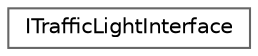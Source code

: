 digraph "类继承关系图"
{
 // INTERACTIVE_SVG=YES
 // LATEX_PDF_SIZE
  bgcolor="transparent";
  edge [fontname=Helvetica,fontsize=10,labelfontname=Helvetica,labelfontsize=10];
  node [fontname=Helvetica,fontsize=10,shape=box,height=0.2,width=0.4];
  rankdir="LR";
  Node0 [id="Node000000",label="ITrafficLightInterface",height=0.2,width=0.4,color="grey40", fillcolor="white", style="filled",URL="$de/de1/classITrafficLightInterface.html",tooltip=" "];
}
